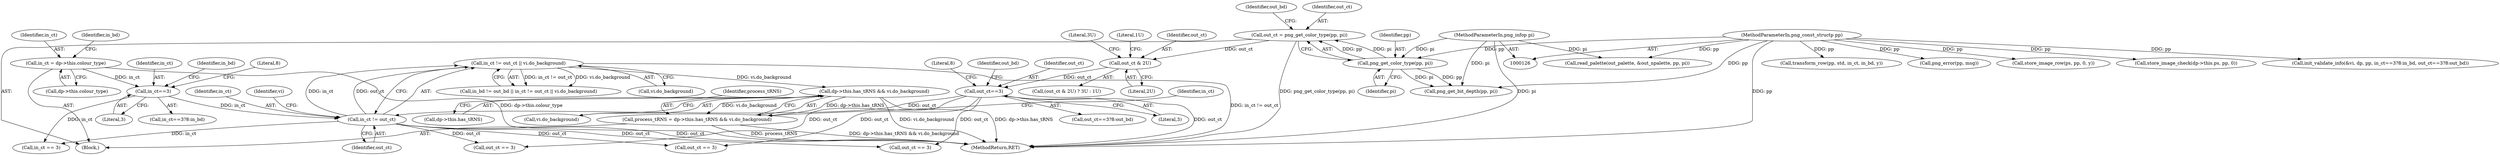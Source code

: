 digraph "0_Android_9d4853418ab2f754c2b63e091c29c5529b8b86ca_46@pointer" {
"1000280" [label="(Call,dp->this.has_tRNS && vi.do_background)"];
"1000271" [label="(Call,in_ct != out_ct || vi.do_background)"];
"1000272" [label="(Call,in_ct != out_ct)"];
"1000243" [label="(Call,in_ct==3)"];
"1000139" [label="(Call,in_ct = dp->this.colour_type)"];
"1000249" [label="(Call,out_ct==3)"];
"1000194" [label="(Call,out_ct & 2U)"];
"1000179" [label="(Call,out_ct = png_get_color_type(pp, pi))"];
"1000181" [label="(Call,png_get_color_type(pp, pi))"];
"1000128" [label="(MethodParameterIn,png_const_structp pp)"];
"1000129" [label="(MethodParameterIn,png_infop pi)"];
"1000278" [label="(Call,process_tRNS = dp->this.has_tRNS && vi.do_background)"];
"1000278" [label="(Call,process_tRNS = dp->this.has_tRNS && vi.do_background)"];
"1000327" [label="(Call,store_image_row(ps, pp, 0, y))"];
"1000139" [label="(Call,in_ct = dp->this.colour_type)"];
"1000197" [label="(Literal,3U)"];
"1000182" [label="(Identifier,pp)"];
"1000242" [label="(Call,in_ct==3?8:in_bd)"];
"1000279" [label="(Identifier,process_tRNS)"];
"1000250" [label="(Identifier,out_ct)"];
"1000198" [label="(Literal,1U)"];
"1000196" [label="(Literal,2U)"];
"1000243" [label="(Call,in_ct==3)"];
"1000128" [label="(MethodParameterIn,png_const_structp pp)"];
"1000771" [label="(MethodReturn,RET)"];
"1000247" [label="(Identifier,in_bd)"];
"1000267" [label="(Call,in_bd != out_bd || in_ct != out_ct || vi.do_background)"];
"1000281" [label="(Call,dp->this.has_tRNS)"];
"1000246" [label="(Literal,8)"];
"1000186" [label="(Identifier,out_bd)"];
"1000273" [label="(Identifier,in_ct)"];
"1000294" [label="(Call,out_ct == 3)"];
"1000130" [label="(Block,)"];
"1000291" [label="(Call,in_ct == 3)"];
"1000252" [label="(Literal,8)"];
"1000194" [label="(Call,out_ct & 2U)"];
"1000249" [label="(Call,out_ct==3)"];
"1000180" [label="(Identifier,out_ct)"];
"1000303" [label="(Call,out_ct == 3)"];
"1000248" [label="(Call,out_ct==3?8:out_bd)"];
"1000141" [label="(Call,dp->this.colour_type)"];
"1000140" [label="(Identifier,in_ct)"];
"1000286" [label="(Call,vi.do_background)"];
"1000251" [label="(Literal,3)"];
"1000271" [label="(Call,in_ct != out_ct || vi.do_background)"];
"1000148" [label="(Identifier,in_bd)"];
"1000308" [label="(Call,read_palette(out_palette, &out_npalette, pp, pi))"];
"1000245" [label="(Literal,3)"];
"1000183" [label="(Identifier,pi)"];
"1000129" [label="(MethodParameterIn,png_infop pi)"];
"1000229" [label="(Call,store_image_check(dp->this.ps, pp, 0))"];
"1000237" [label="(Call,init_validate_info(&vi, dp, pp, in_ct==3?8:in_bd, out_ct==3?8:out_bd))"];
"1000187" [label="(Call,png_get_bit_depth(pp, pi))"];
"1000292" [label="(Identifier,in_ct)"];
"1000377" [label="(Call,out_ct == 3)"];
"1000275" [label="(Call,vi.do_background)"];
"1000244" [label="(Identifier,in_ct)"];
"1000253" [label="(Identifier,out_bd)"];
"1000195" [label="(Identifier,out_ct)"];
"1000272" [label="(Call,in_ct != out_ct)"];
"1000179" [label="(Call,out_ct = png_get_color_type(pp, pi))"];
"1000274" [label="(Identifier,out_ct)"];
"1000280" [label="(Call,dp->this.has_tRNS && vi.do_background)"];
"1000276" [label="(Identifier,vi)"];
"1000333" [label="(Call,transform_row(pp, std, in_ct, in_bd, y))"];
"1000193" [label="(Call,(out_ct & 2U) ? 3U : 1U)"];
"1000759" [label="(Call,png_error(pp, msg))"];
"1000181" [label="(Call,png_get_color_type(pp, pi))"];
"1000280" -> "1000278"  [label="AST: "];
"1000280" -> "1000281"  [label="CFG: "];
"1000280" -> "1000286"  [label="CFG: "];
"1000281" -> "1000280"  [label="AST: "];
"1000286" -> "1000280"  [label="AST: "];
"1000278" -> "1000280"  [label="CFG: "];
"1000280" -> "1000771"  [label="DDG: vi.do_background"];
"1000280" -> "1000771"  [label="DDG: dp->this.has_tRNS"];
"1000280" -> "1000278"  [label="DDG: dp->this.has_tRNS"];
"1000280" -> "1000278"  [label="DDG: vi.do_background"];
"1000271" -> "1000280"  [label="DDG: vi.do_background"];
"1000271" -> "1000267"  [label="AST: "];
"1000271" -> "1000272"  [label="CFG: "];
"1000271" -> "1000275"  [label="CFG: "];
"1000272" -> "1000271"  [label="AST: "];
"1000275" -> "1000271"  [label="AST: "];
"1000267" -> "1000271"  [label="CFG: "];
"1000271" -> "1000771"  [label="DDG: in_ct != out_ct"];
"1000271" -> "1000267"  [label="DDG: in_ct != out_ct"];
"1000271" -> "1000267"  [label="DDG: vi.do_background"];
"1000272" -> "1000271"  [label="DDG: in_ct"];
"1000272" -> "1000271"  [label="DDG: out_ct"];
"1000272" -> "1000274"  [label="CFG: "];
"1000273" -> "1000272"  [label="AST: "];
"1000274" -> "1000272"  [label="AST: "];
"1000276" -> "1000272"  [label="CFG: "];
"1000272" -> "1000771"  [label="DDG: out_ct"];
"1000243" -> "1000272"  [label="DDG: in_ct"];
"1000249" -> "1000272"  [label="DDG: out_ct"];
"1000272" -> "1000291"  [label="DDG: in_ct"];
"1000272" -> "1000294"  [label="DDG: out_ct"];
"1000272" -> "1000303"  [label="DDG: out_ct"];
"1000272" -> "1000377"  [label="DDG: out_ct"];
"1000243" -> "1000242"  [label="AST: "];
"1000243" -> "1000245"  [label="CFG: "];
"1000244" -> "1000243"  [label="AST: "];
"1000245" -> "1000243"  [label="AST: "];
"1000246" -> "1000243"  [label="CFG: "];
"1000247" -> "1000243"  [label="CFG: "];
"1000139" -> "1000243"  [label="DDG: in_ct"];
"1000243" -> "1000291"  [label="DDG: in_ct"];
"1000139" -> "1000130"  [label="AST: "];
"1000139" -> "1000141"  [label="CFG: "];
"1000140" -> "1000139"  [label="AST: "];
"1000141" -> "1000139"  [label="AST: "];
"1000148" -> "1000139"  [label="CFG: "];
"1000139" -> "1000771"  [label="DDG: dp->this.colour_type"];
"1000249" -> "1000248"  [label="AST: "];
"1000249" -> "1000251"  [label="CFG: "];
"1000250" -> "1000249"  [label="AST: "];
"1000251" -> "1000249"  [label="AST: "];
"1000252" -> "1000249"  [label="CFG: "];
"1000253" -> "1000249"  [label="CFG: "];
"1000249" -> "1000771"  [label="DDG: out_ct"];
"1000194" -> "1000249"  [label="DDG: out_ct"];
"1000249" -> "1000294"  [label="DDG: out_ct"];
"1000249" -> "1000303"  [label="DDG: out_ct"];
"1000249" -> "1000377"  [label="DDG: out_ct"];
"1000194" -> "1000193"  [label="AST: "];
"1000194" -> "1000196"  [label="CFG: "];
"1000195" -> "1000194"  [label="AST: "];
"1000196" -> "1000194"  [label="AST: "];
"1000197" -> "1000194"  [label="CFG: "];
"1000198" -> "1000194"  [label="CFG: "];
"1000179" -> "1000194"  [label="DDG: out_ct"];
"1000179" -> "1000130"  [label="AST: "];
"1000179" -> "1000181"  [label="CFG: "];
"1000180" -> "1000179"  [label="AST: "];
"1000181" -> "1000179"  [label="AST: "];
"1000186" -> "1000179"  [label="CFG: "];
"1000179" -> "1000771"  [label="DDG: png_get_color_type(pp, pi)"];
"1000181" -> "1000179"  [label="DDG: pp"];
"1000181" -> "1000179"  [label="DDG: pi"];
"1000181" -> "1000183"  [label="CFG: "];
"1000182" -> "1000181"  [label="AST: "];
"1000183" -> "1000181"  [label="AST: "];
"1000128" -> "1000181"  [label="DDG: pp"];
"1000129" -> "1000181"  [label="DDG: pi"];
"1000181" -> "1000187"  [label="DDG: pp"];
"1000181" -> "1000187"  [label="DDG: pi"];
"1000128" -> "1000126"  [label="AST: "];
"1000128" -> "1000771"  [label="DDG: pp"];
"1000128" -> "1000187"  [label="DDG: pp"];
"1000128" -> "1000229"  [label="DDG: pp"];
"1000128" -> "1000237"  [label="DDG: pp"];
"1000128" -> "1000308"  [label="DDG: pp"];
"1000128" -> "1000327"  [label="DDG: pp"];
"1000128" -> "1000333"  [label="DDG: pp"];
"1000128" -> "1000759"  [label="DDG: pp"];
"1000129" -> "1000126"  [label="AST: "];
"1000129" -> "1000771"  [label="DDG: pi"];
"1000129" -> "1000187"  [label="DDG: pi"];
"1000129" -> "1000308"  [label="DDG: pi"];
"1000278" -> "1000130"  [label="AST: "];
"1000279" -> "1000278"  [label="AST: "];
"1000292" -> "1000278"  [label="CFG: "];
"1000278" -> "1000771"  [label="DDG: dp->this.has_tRNS && vi.do_background"];
"1000278" -> "1000771"  [label="DDG: process_tRNS"];
}

